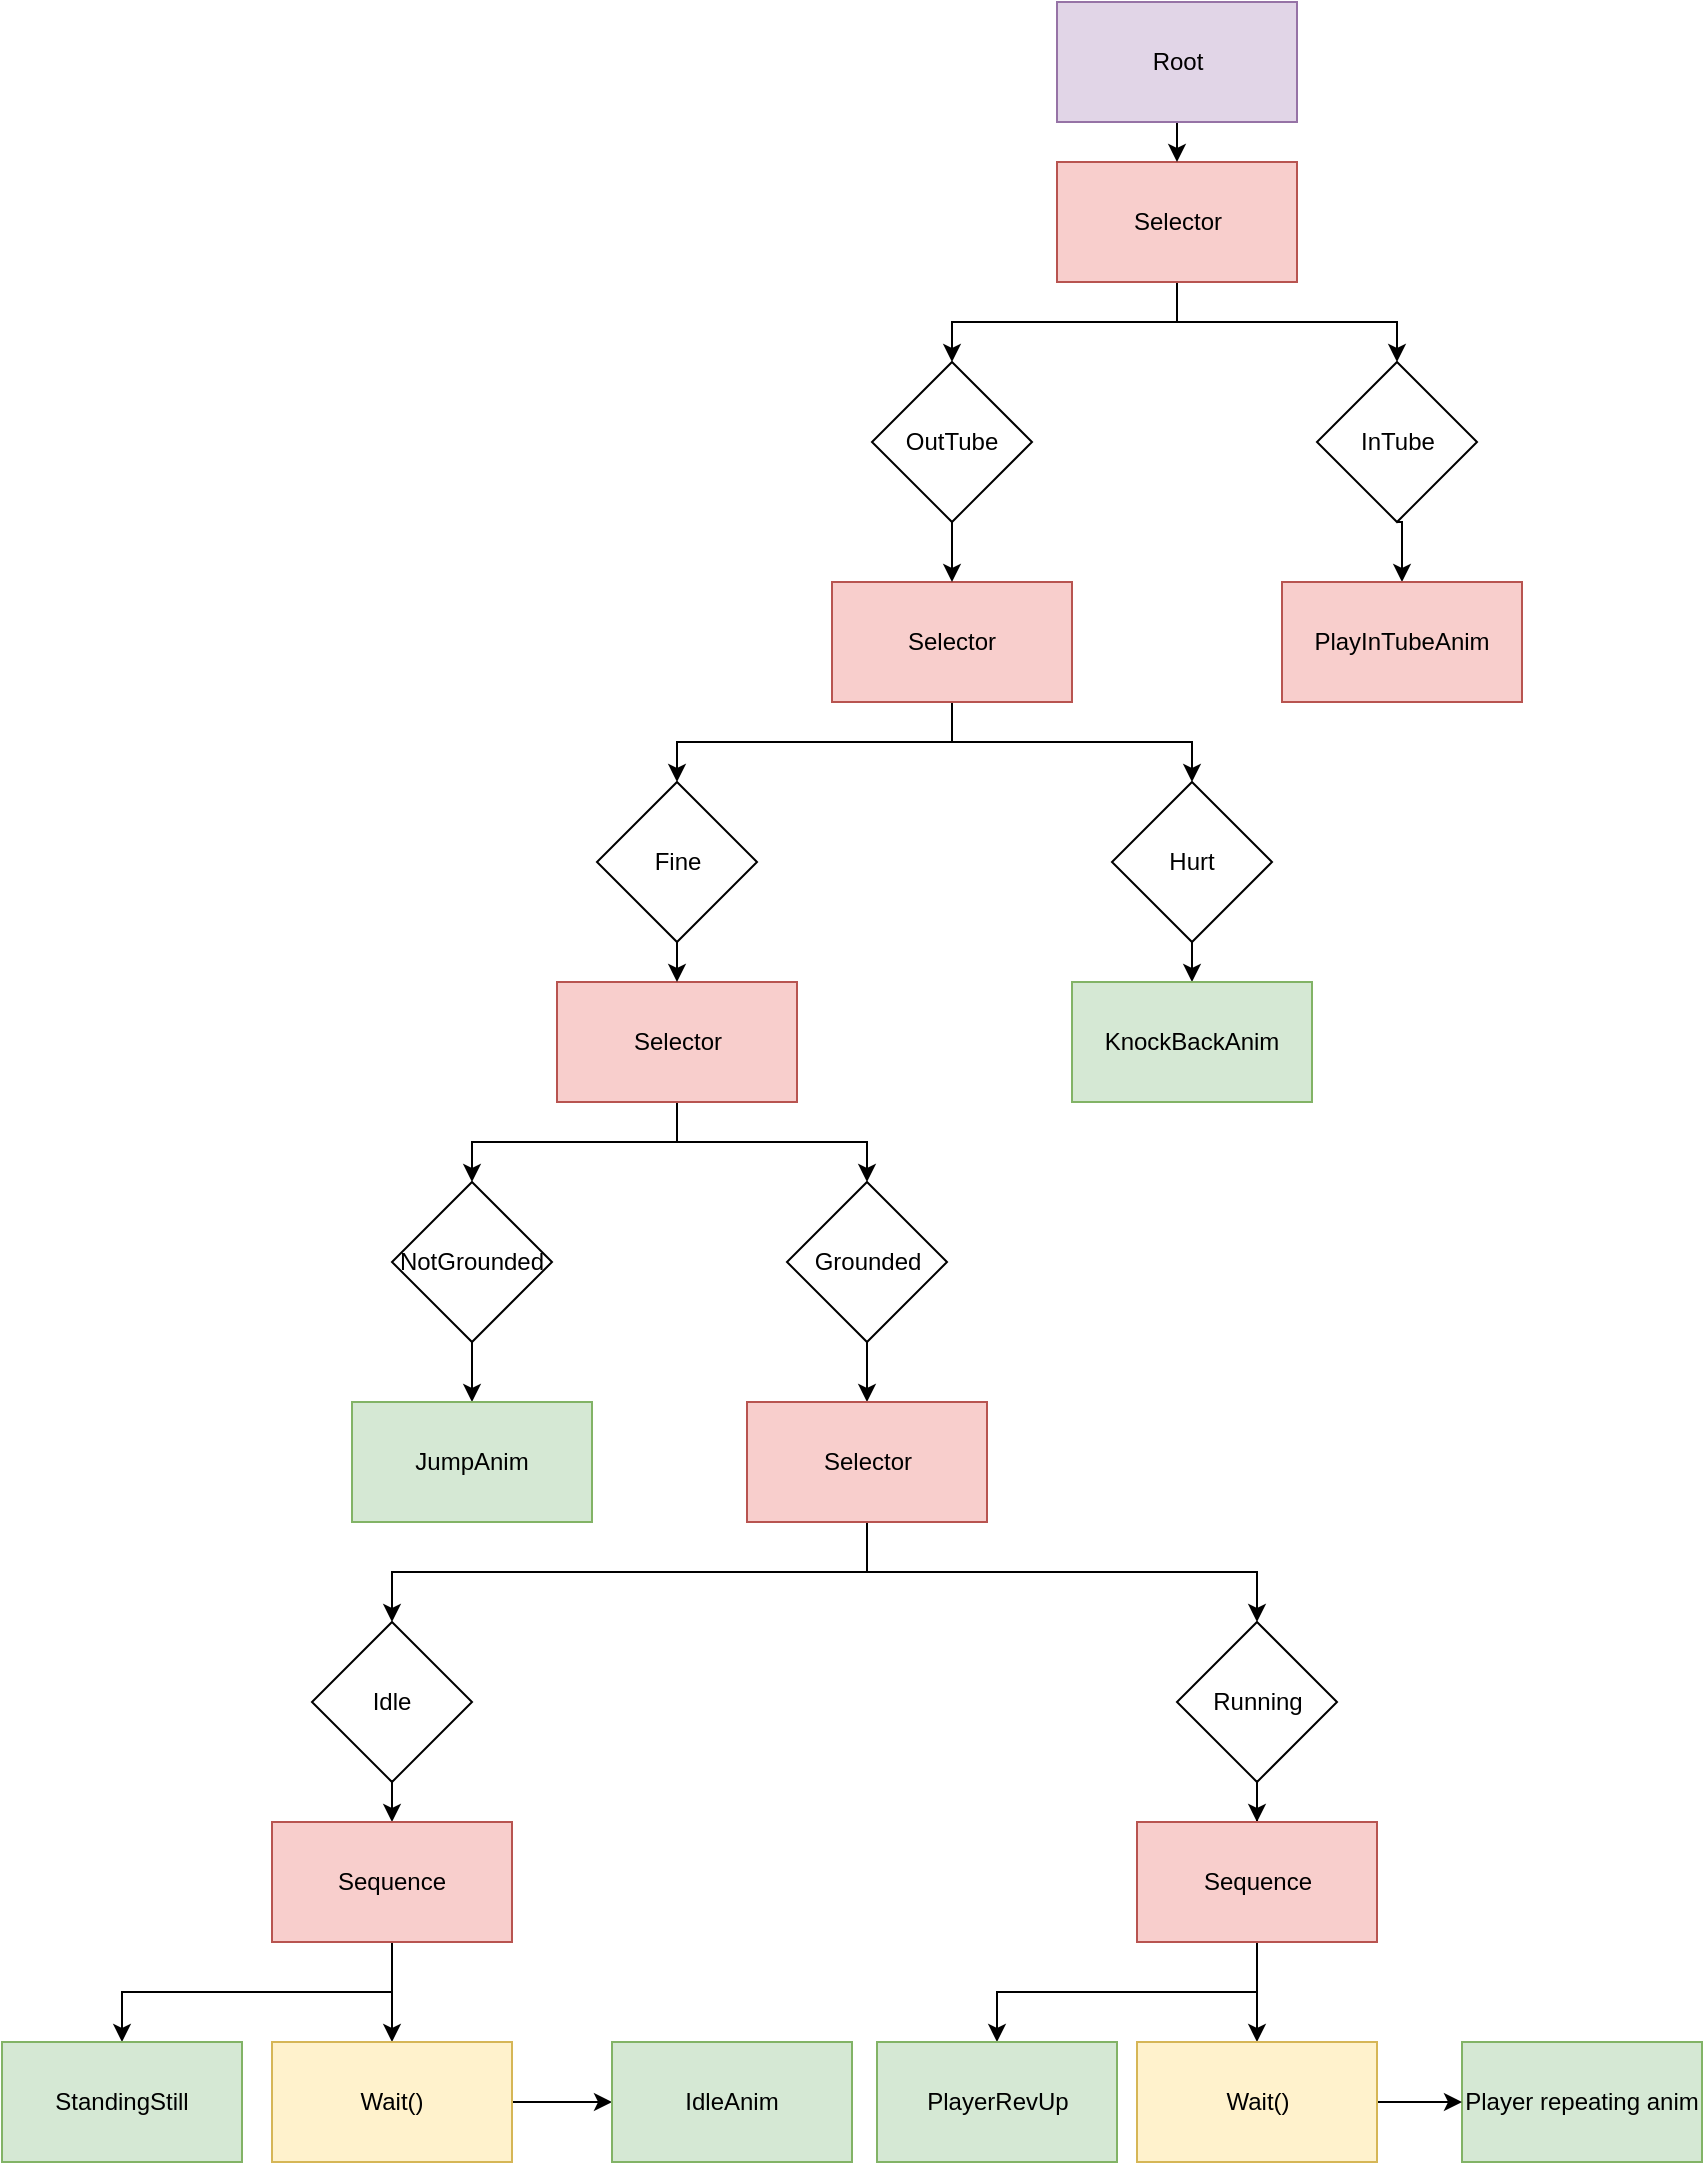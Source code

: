 <mxfile version="14.8.0" type="device"><diagram id="ry7N9JNcQGxouO6Y4Id4" name="Page-1"><mxGraphModel dx="1303" dy="1297" grid="1" gridSize="10" guides="1" tooltips="1" connect="1" arrows="1" fold="1" page="1" pageScale="1" pageWidth="850" pageHeight="1100" math="0" shadow="0"><root><mxCell id="0"/><mxCell id="1" parent="0"/><mxCell id="ZZuE1_SPfVMTfoQSLWsw-10" style="edgeStyle=orthogonalEdgeStyle;rounded=0;orthogonalLoop=1;jettySize=auto;html=1;exitX=0.5;exitY=1;exitDx=0;exitDy=0;entryX=0.5;entryY=0;entryDx=0;entryDy=0;" parent="1" source="ZZuE1_SPfVMTfoQSLWsw-2" target="ZZuE1_SPfVMTfoQSLWsw-9" edge="1"><mxGeometry relative="1" as="geometry"/></mxCell><mxCell id="ZZuE1_SPfVMTfoQSLWsw-2" value="NotGrounded" style="rhombus;whiteSpace=wrap;html=1;" parent="1" vertex="1"><mxGeometry x="195" y="590" width="80" height="80" as="geometry"/></mxCell><mxCell id="ZZuE1_SPfVMTfoQSLWsw-8" style="edgeStyle=orthogonalEdgeStyle;rounded=0;orthogonalLoop=1;jettySize=auto;html=1;exitX=0.5;exitY=1;exitDx=0;exitDy=0;entryX=0.5;entryY=0;entryDx=0;entryDy=0;" parent="1" source="ZZuE1_SPfVMTfoQSLWsw-3" target="ZZuE1_SPfVMTfoQSLWsw-2" edge="1"><mxGeometry relative="1" as="geometry"/></mxCell><mxCell id="ZZuE1_SPfVMTfoQSLWsw-12" style="edgeStyle=orthogonalEdgeStyle;rounded=0;orthogonalLoop=1;jettySize=auto;html=1;exitX=0.5;exitY=1;exitDx=0;exitDy=0;entryX=0.5;entryY=0;entryDx=0;entryDy=0;" parent="1" source="ZZuE1_SPfVMTfoQSLWsw-3" target="ZZuE1_SPfVMTfoQSLWsw-11" edge="1"><mxGeometry relative="1" as="geometry"/></mxCell><mxCell id="ZZuE1_SPfVMTfoQSLWsw-3" value="Selector" style="rounded=0;whiteSpace=wrap;html=1;fillColor=#f8cecc;strokeColor=#b85450;" parent="1" vertex="1"><mxGeometry x="277.5" y="490" width="120" height="60" as="geometry"/></mxCell><mxCell id="ZZuE1_SPfVMTfoQSLWsw-9" value="JumpAnim" style="rounded=0;whiteSpace=wrap;html=1;fillColor=#d5e8d4;strokeColor=#82b366;" parent="1" vertex="1"><mxGeometry x="175" y="700" width="120" height="60" as="geometry"/></mxCell><mxCell id="ZZuE1_SPfVMTfoQSLWsw-14" style="edgeStyle=orthogonalEdgeStyle;rounded=0;orthogonalLoop=1;jettySize=auto;html=1;exitX=0.5;exitY=1;exitDx=0;exitDy=0;entryX=0.5;entryY=0;entryDx=0;entryDy=0;" parent="1" target="ZZuE1_SPfVMTfoQSLWsw-13" edge="1"><mxGeometry relative="1" as="geometry"><mxPoint x="432.5" y="670" as="sourcePoint"/></mxGeometry></mxCell><mxCell id="ZZuE1_SPfVMTfoQSLWsw-11" value="Grounded" style="rhombus;whiteSpace=wrap;html=1;" parent="1" vertex="1"><mxGeometry x="392.5" y="590" width="80" height="80" as="geometry"/></mxCell><mxCell id="ZZuE1_SPfVMTfoQSLWsw-17" style="edgeStyle=orthogonalEdgeStyle;rounded=0;orthogonalLoop=1;jettySize=auto;html=1;exitX=0.5;exitY=1;exitDx=0;exitDy=0;entryX=0.5;entryY=0;entryDx=0;entryDy=0;" parent="1" source="ZZuE1_SPfVMTfoQSLWsw-13" target="ZZuE1_SPfVMTfoQSLWsw-15" edge="1"><mxGeometry relative="1" as="geometry"/></mxCell><mxCell id="ZZuE1_SPfVMTfoQSLWsw-18" style="edgeStyle=orthogonalEdgeStyle;rounded=0;orthogonalLoop=1;jettySize=auto;html=1;exitX=0.5;exitY=1;exitDx=0;exitDy=0;entryX=0.5;entryY=0;entryDx=0;entryDy=0;" parent="1" source="ZZuE1_SPfVMTfoQSLWsw-13" target="ZZuE1_SPfVMTfoQSLWsw-16" edge="1"><mxGeometry relative="1" as="geometry"/></mxCell><mxCell id="ZZuE1_SPfVMTfoQSLWsw-13" value="Selector" style="rounded=0;whiteSpace=wrap;html=1;fillColor=#f8cecc;strokeColor=#b85450;" parent="1" vertex="1"><mxGeometry x="372.5" y="700" width="120" height="60" as="geometry"/></mxCell><mxCell id="ZZuE1_SPfVMTfoQSLWsw-20" style="edgeStyle=orthogonalEdgeStyle;rounded=0;orthogonalLoop=1;jettySize=auto;html=1;exitX=0.5;exitY=1;exitDx=0;exitDy=0;entryX=0.5;entryY=0;entryDx=0;entryDy=0;" parent="1" source="ZZuE1_SPfVMTfoQSLWsw-15" target="ZZuE1_SPfVMTfoQSLWsw-19" edge="1"><mxGeometry relative="1" as="geometry"/></mxCell><mxCell id="ZZuE1_SPfVMTfoQSLWsw-15" value="Idle" style="rhombus;whiteSpace=wrap;html=1;" parent="1" vertex="1"><mxGeometry x="155" y="810" width="80" height="80" as="geometry"/></mxCell><mxCell id="ZZuE1_SPfVMTfoQSLWsw-26" style="edgeStyle=orthogonalEdgeStyle;rounded=0;orthogonalLoop=1;jettySize=auto;html=1;exitX=0.5;exitY=1;exitDx=0;exitDy=0;" parent="1" source="ZZuE1_SPfVMTfoQSLWsw-16" target="ZZuE1_SPfVMTfoQSLWsw-25" edge="1"><mxGeometry relative="1" as="geometry"/></mxCell><mxCell id="ZZuE1_SPfVMTfoQSLWsw-16" value="Running" style="rhombus;whiteSpace=wrap;html=1;" parent="1" vertex="1"><mxGeometry x="587.5" y="810" width="80" height="80" as="geometry"/></mxCell><mxCell id="ZZuE1_SPfVMTfoQSLWsw-22" style="edgeStyle=orthogonalEdgeStyle;rounded=0;orthogonalLoop=1;jettySize=auto;html=1;exitX=0.5;exitY=1;exitDx=0;exitDy=0;entryX=0.5;entryY=0;entryDx=0;entryDy=0;" parent="1" source="ZZuE1_SPfVMTfoQSLWsw-19" target="ZZuE1_SPfVMTfoQSLWsw-21" edge="1"><mxGeometry relative="1" as="geometry"/></mxCell><mxCell id="ik015YI7wuO5i4GyOLrr-2" style="edgeStyle=orthogonalEdgeStyle;rounded=0;orthogonalLoop=1;jettySize=auto;html=1;exitX=0.5;exitY=1;exitDx=0;exitDy=0;entryX=0.5;entryY=0;entryDx=0;entryDy=0;" edge="1" parent="1" source="ZZuE1_SPfVMTfoQSLWsw-19" target="ik015YI7wuO5i4GyOLrr-1"><mxGeometry relative="1" as="geometry"/></mxCell><mxCell id="ZZuE1_SPfVMTfoQSLWsw-19" value="Sequence" style="rounded=0;whiteSpace=wrap;html=1;fillColor=#f8cecc;strokeColor=#b85450;" parent="1" vertex="1"><mxGeometry x="135" y="910" width="120" height="60" as="geometry"/></mxCell><mxCell id="ik015YI7wuO5i4GyOLrr-53" style="edgeStyle=orthogonalEdgeStyle;rounded=0;orthogonalLoop=1;jettySize=auto;html=1;exitX=1;exitY=0.5;exitDx=0;exitDy=0;entryX=0;entryY=0.5;entryDx=0;entryDy=0;" edge="1" parent="1" source="ZZuE1_SPfVMTfoQSLWsw-21" target="ZZuE1_SPfVMTfoQSLWsw-23"><mxGeometry relative="1" as="geometry"/></mxCell><mxCell id="ZZuE1_SPfVMTfoQSLWsw-21" value="Wait()" style="rounded=0;whiteSpace=wrap;html=1;fillColor=#fff2cc;strokeColor=#d6b656;" parent="1" vertex="1"><mxGeometry x="135" y="1020" width="120" height="60" as="geometry"/></mxCell><mxCell id="ZZuE1_SPfVMTfoQSLWsw-23" value="IdleAnim" style="rounded=0;whiteSpace=wrap;html=1;fillColor=#d5e8d4;strokeColor=#82b366;" parent="1" vertex="1"><mxGeometry x="305" y="1020" width="120" height="60" as="geometry"/></mxCell><mxCell id="ZZuE1_SPfVMTfoQSLWsw-29" style="edgeStyle=orthogonalEdgeStyle;rounded=0;orthogonalLoop=1;jettySize=auto;html=1;exitX=0.5;exitY=1;exitDx=0;exitDy=0;entryX=0.5;entryY=0;entryDx=0;entryDy=0;" parent="1" source="ZZuE1_SPfVMTfoQSLWsw-25" target="ZZuE1_SPfVMTfoQSLWsw-27" edge="1"><mxGeometry relative="1" as="geometry"/></mxCell><mxCell id="ik015YI7wuO5i4GyOLrr-4" style="edgeStyle=orthogonalEdgeStyle;rounded=0;orthogonalLoop=1;jettySize=auto;html=1;exitX=0.5;exitY=1;exitDx=0;exitDy=0;" edge="1" parent="1" source="ZZuE1_SPfVMTfoQSLWsw-25" target="ik015YI7wuO5i4GyOLrr-3"><mxGeometry relative="1" as="geometry"/></mxCell><mxCell id="ZZuE1_SPfVMTfoQSLWsw-25" value="Sequence" style="rounded=0;whiteSpace=wrap;html=1;fillColor=#f8cecc;strokeColor=#b85450;" parent="1" vertex="1"><mxGeometry x="567.5" y="910" width="120" height="60" as="geometry"/></mxCell><mxCell id="ZZuE1_SPfVMTfoQSLWsw-27" value="PlayerRevUp" style="rounded=0;whiteSpace=wrap;html=1;fillColor=#d5e8d4;strokeColor=#82b366;" parent="1" vertex="1"><mxGeometry x="437.5" y="1020" width="120" height="60" as="geometry"/></mxCell><mxCell id="ZZuE1_SPfVMTfoQSLWsw-32" value="Player repeating anim" style="rounded=0;whiteSpace=wrap;html=1;fillColor=#d5e8d4;strokeColor=#82b366;" parent="1" vertex="1"><mxGeometry x="730" y="1020" width="120" height="60" as="geometry"/></mxCell><mxCell id="ZZuE1_SPfVMTfoQSLWsw-38" style="edgeStyle=orthogonalEdgeStyle;rounded=0;orthogonalLoop=1;jettySize=auto;html=1;exitX=0.5;exitY=1;exitDx=0;exitDy=0;entryX=0.5;entryY=0;entryDx=0;entryDy=0;" parent="1" source="ZZuE1_SPfVMTfoQSLWsw-34" target="ZZuE1_SPfVMTfoQSLWsw-35" edge="1"><mxGeometry relative="1" as="geometry"/></mxCell><mxCell id="ZZuE1_SPfVMTfoQSLWsw-39" style="edgeStyle=orthogonalEdgeStyle;rounded=0;orthogonalLoop=1;jettySize=auto;html=1;exitX=0.5;exitY=1;exitDx=0;exitDy=0;entryX=0.5;entryY=0;entryDx=0;entryDy=0;" parent="1" source="ZZuE1_SPfVMTfoQSLWsw-34" target="ZZuE1_SPfVMTfoQSLWsw-37" edge="1"><mxGeometry relative="1" as="geometry"/></mxCell><mxCell id="ZZuE1_SPfVMTfoQSLWsw-34" value="Selector" style="rounded=0;whiteSpace=wrap;html=1;fillColor=#f8cecc;strokeColor=#b85450;" parent="1" vertex="1"><mxGeometry x="415" y="290" width="120" height="60" as="geometry"/></mxCell><mxCell id="ZZuE1_SPfVMTfoQSLWsw-36" style="edgeStyle=orthogonalEdgeStyle;rounded=0;orthogonalLoop=1;jettySize=auto;html=1;exitX=0.5;exitY=1;exitDx=0;exitDy=0;entryX=0.5;entryY=0;entryDx=0;entryDy=0;" parent="1" source="ZZuE1_SPfVMTfoQSLWsw-35" target="ZZuE1_SPfVMTfoQSLWsw-3" edge="1"><mxGeometry relative="1" as="geometry"/></mxCell><mxCell id="ZZuE1_SPfVMTfoQSLWsw-35" value="Fine" style="rhombus;whiteSpace=wrap;html=1;" parent="1" vertex="1"><mxGeometry x="297.5" y="390" width="80" height="80" as="geometry"/></mxCell><mxCell id="ZZuE1_SPfVMTfoQSLWsw-41" style="edgeStyle=orthogonalEdgeStyle;rounded=0;orthogonalLoop=1;jettySize=auto;html=1;exitX=0.5;exitY=1;exitDx=0;exitDy=0;entryX=0.5;entryY=0;entryDx=0;entryDy=0;" parent="1" source="ZZuE1_SPfVMTfoQSLWsw-37" edge="1"><mxGeometry relative="1" as="geometry"><mxPoint x="595" y="490" as="targetPoint"/></mxGeometry></mxCell><mxCell id="ZZuE1_SPfVMTfoQSLWsw-37" value="Hurt" style="rhombus;whiteSpace=wrap;html=1;" parent="1" vertex="1"><mxGeometry x="555" y="390" width="80" height="80" as="geometry"/></mxCell><mxCell id="ZZuE1_SPfVMTfoQSLWsw-42" value="KnockBackAnim" style="rounded=0;whiteSpace=wrap;html=1;fillColor=#d5e8d4;strokeColor=#82b366;" parent="1" vertex="1"><mxGeometry x="535" y="490" width="120" height="60" as="geometry"/></mxCell><mxCell id="ZZuE1_SPfVMTfoQSLWsw-49" style="edgeStyle=orthogonalEdgeStyle;rounded=0;orthogonalLoop=1;jettySize=auto;html=1;exitX=0.5;exitY=1;exitDx=0;exitDy=0;entryX=0.5;entryY=0;entryDx=0;entryDy=0;" parent="1" source="ZZuE1_SPfVMTfoQSLWsw-47" target="ZZuE1_SPfVMTfoQSLWsw-48" edge="1"><mxGeometry relative="1" as="geometry"/></mxCell><mxCell id="ZZuE1_SPfVMTfoQSLWsw-52" style="edgeStyle=orthogonalEdgeStyle;rounded=0;orthogonalLoop=1;jettySize=auto;html=1;exitX=0.5;exitY=1;exitDx=0;exitDy=0;" parent="1" source="ZZuE1_SPfVMTfoQSLWsw-47" target="ZZuE1_SPfVMTfoQSLWsw-51" edge="1"><mxGeometry relative="1" as="geometry"/></mxCell><mxCell id="ZZuE1_SPfVMTfoQSLWsw-47" value="Selector" style="rounded=0;whiteSpace=wrap;html=1;fillColor=#f8cecc;strokeColor=#b85450;" parent="1" vertex="1"><mxGeometry x="527.5" y="80" width="120" height="60" as="geometry"/></mxCell><mxCell id="ZZuE1_SPfVMTfoQSLWsw-50" style="edgeStyle=orthogonalEdgeStyle;rounded=0;orthogonalLoop=1;jettySize=auto;html=1;exitX=0.5;exitY=1;exitDx=0;exitDy=0;" parent="1" source="ZZuE1_SPfVMTfoQSLWsw-48" target="ZZuE1_SPfVMTfoQSLWsw-34" edge="1"><mxGeometry relative="1" as="geometry"/></mxCell><mxCell id="ZZuE1_SPfVMTfoQSLWsw-48" value="OutTube" style="rhombus;whiteSpace=wrap;html=1;" parent="1" vertex="1"><mxGeometry x="435" y="180" width="80" height="80" as="geometry"/></mxCell><mxCell id="ZZuE1_SPfVMTfoQSLWsw-54" style="edgeStyle=orthogonalEdgeStyle;rounded=0;orthogonalLoop=1;jettySize=auto;html=1;exitX=0.5;exitY=1;exitDx=0;exitDy=0;entryX=0.5;entryY=0;entryDx=0;entryDy=0;" parent="1" source="ZZuE1_SPfVMTfoQSLWsw-51" target="ZZuE1_SPfVMTfoQSLWsw-53" edge="1"><mxGeometry relative="1" as="geometry"/></mxCell><mxCell id="ZZuE1_SPfVMTfoQSLWsw-51" value="InTube" style="rhombus;whiteSpace=wrap;html=1;" parent="1" vertex="1"><mxGeometry x="657.5" y="180" width="80" height="80" as="geometry"/></mxCell><mxCell id="ZZuE1_SPfVMTfoQSLWsw-53" value="PlayInTubeAnim" style="rounded=0;whiteSpace=wrap;html=1;fillColor=#f8cecc;strokeColor=#b85450;" parent="1" vertex="1"><mxGeometry x="640" y="290" width="120" height="60" as="geometry"/></mxCell><mxCell id="ZZuE1_SPfVMTfoQSLWsw-56" style="edgeStyle=orthogonalEdgeStyle;rounded=0;orthogonalLoop=1;jettySize=auto;html=1;exitX=0.5;exitY=1;exitDx=0;exitDy=0;entryX=0.5;entryY=0;entryDx=0;entryDy=0;" parent="1" source="ZZuE1_SPfVMTfoQSLWsw-55" target="ZZuE1_SPfVMTfoQSLWsw-47" edge="1"><mxGeometry relative="1" as="geometry"/></mxCell><mxCell id="ZZuE1_SPfVMTfoQSLWsw-55" value="Root" style="rounded=0;whiteSpace=wrap;html=1;fillColor=#e1d5e7;strokeColor=#9673a6;" parent="1" vertex="1"><mxGeometry x="527.5" width="120" height="60" as="geometry"/></mxCell><mxCell id="ik015YI7wuO5i4GyOLrr-1" value="StandingStill" style="rounded=0;whiteSpace=wrap;html=1;fillColor=#d5e8d4;strokeColor=#82b366;" vertex="1" parent="1"><mxGeometry y="1020" width="120" height="60" as="geometry"/></mxCell><mxCell id="ik015YI7wuO5i4GyOLrr-55" style="edgeStyle=orthogonalEdgeStyle;rounded=0;orthogonalLoop=1;jettySize=auto;html=1;exitX=1;exitY=0.5;exitDx=0;exitDy=0;entryX=0;entryY=0.5;entryDx=0;entryDy=0;" edge="1" parent="1" source="ik015YI7wuO5i4GyOLrr-3" target="ZZuE1_SPfVMTfoQSLWsw-32"><mxGeometry relative="1" as="geometry"/></mxCell><mxCell id="ik015YI7wuO5i4GyOLrr-3" value="Wait()" style="rounded=0;whiteSpace=wrap;html=1;fillColor=#fff2cc;strokeColor=#d6b656;" vertex="1" parent="1"><mxGeometry x="567.5" y="1020" width="120" height="60" as="geometry"/></mxCell></root></mxGraphModel></diagram></mxfile>